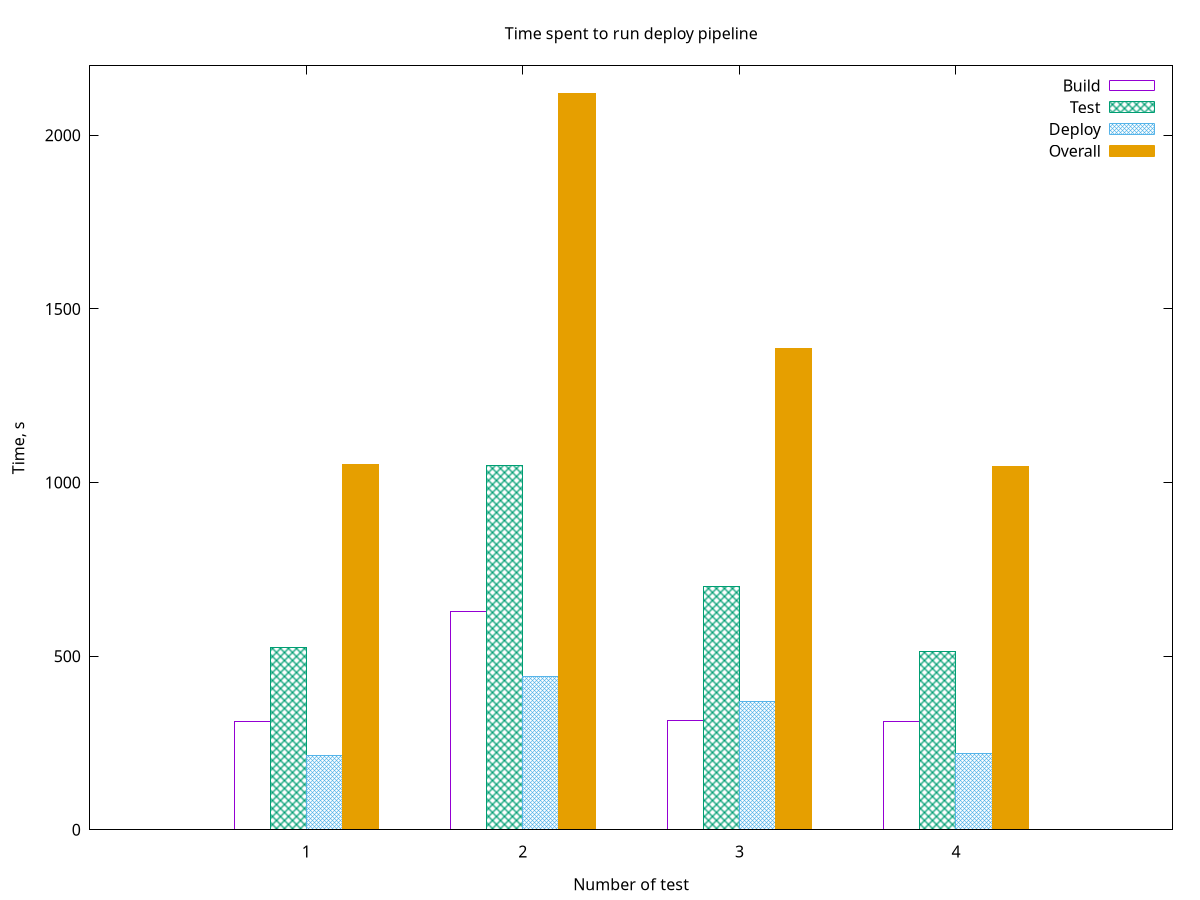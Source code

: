 set term png size 600,600
set output './gnuplot.png'
set title "Time spent to run deploy pipeline"
set style data histograms
set style fill pattern border
set yrange [0:2200]
set xlabel 'Number of test'
set ylabel 'Time, s'
$DATA << EOD
1 312 525  215 1052
2 630 1050 441 2121
3 315 701  370 1386
4 312 514  220 1046
EOD
plot $DATA using 2:xtic(1) title 'Build',\
     $DATA using 3:xtic(1) title 'Test',\
     $DATA using 4:xtic(1) title 'Deploy',\
     $DATA using 5:xtic(1) title 'Overall'
unset output
